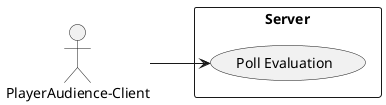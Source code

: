 @startuml
left to right direction
actor "PlayerAudience-Client" as AUDC
rectangle "Server" {
usecase "Poll Evaluation" as PE
}

AUDC --> PE

@enduml